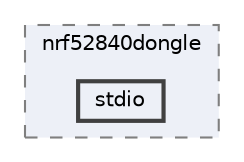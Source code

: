 digraph "/home/mj/Desktop/IoT-Chat-Digitalization/Dongle/gnrc_border_router/bin/nrf52840dongle/stdio"
{
 // LATEX_PDF_SIZE
  bgcolor="transparent";
  edge [fontname=Helvetica,fontsize=10,labelfontname=Helvetica,labelfontsize=10];
  node [fontname=Helvetica,fontsize=10,shape=box,height=0.2,width=0.4];
  compound=true
  subgraph clusterdir_9941f7556d96a0e17fefe82cd217bc3a {
    graph [ bgcolor="#edf0f7", pencolor="grey50", label="nrf52840dongle", fontname=Helvetica,fontsize=10 style="filled,dashed", URL="dir_9941f7556d96a0e17fefe82cd217bc3a.html",tooltip=""]
  dir_a6bc9bcfe77bba66cb468e28f2990f63 [label="stdio", fillcolor="#edf0f7", color="grey25", style="filled,bold", URL="dir_a6bc9bcfe77bba66cb468e28f2990f63.html",tooltip=""];
  }
}
